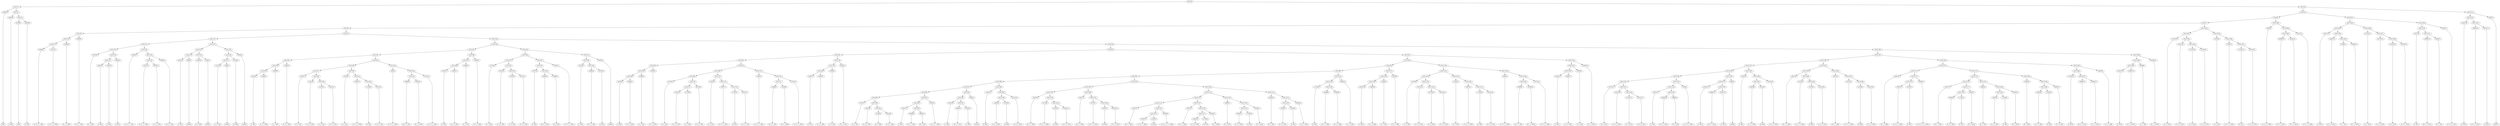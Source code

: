digraph sample{
"L2884(0)"->"[G](0)"
"L4624(0)"->"[A  B](0)"
"L2676(0)"->"[C](0)"
"L4483(0)"->"[E  F](0)"
"L5411(3)"->"L2676(0)"
"L5411(3)"->"L4483(0)"
"L5411(2)"->"L4624(0)"
"L5411(2)"->"L5411(3)"
"L5411(1)"->"L2884(0)"
"L5411(1)"->"L5411(2)"
"L3580(0)"->"[C  D  E  F  G](0)"
"L3311(0)"->"[C  D  G  A  B](0)"
"L5411(11)"->"L3580(0)"
"L5411(11)"->"L3311(0)"
"L3284(0)"->"[F  G  A  B](0)"
"L5411(10)"->"L5411(11)"
"L5411(10)"->"L3284(0)"
"L4606(0)"->"[D  E  F  G](0)"
"L5411(9)"->"L5411(10)"
"L5411(9)"->"L4606(0)"
"L2279(0)"->"[C  E  G](0)"
"L4624(1)"->"[A  B](1)"
"L4522(0)"->"[C  E](0)"
"L5411(17)"->"L4624(1)"
"L5411(17)"->"L4522(0)"
"L4624(2)"->"[A  B](2)"
"L5411(16)"->"L5411(17)"
"L5411(16)"->"L4624(2)"
"L5411(15)"->"L2279(0)"
"L5411(15)"->"L5411(16)"
"L3580(1)"->"[C  D  E  F  G](1)"
"L3311(1)"->"[C  D  G  A  B](1)"
"L3284(1)"->"[F  G  A  B](1)"
"L5411(20)"->"L3311(1)"
"L5411(20)"->"L3284(1)"
"L4606(1)"->"[D  E  F  G](1)"
"L5411(19)"->"L5411(20)"
"L5411(19)"->"L4606(1)"
"L5411(18)"->"L3580(1)"
"L5411(18)"->"L5411(19)"
"L5411(14)"->"L5411(15)"
"L5411(14)"->"L5411(18)"
"L4522(1)"->"[C  E](1)"
"L826(0)"->"[rest](0)"
"L5411(23)"->"L4522(1)"
"L5411(23)"->"L826(0)"
"L1619(0)"->"[C  E  A](0)"
"L826(1)"->"[rest](1)"
"L5411(24)"->"L1619(0)"
"L5411(24)"->"L826(1)"
"L5411(22)"->"L5411(23)"
"L5411(22)"->"L5411(24)"
"L2742(0)"->"[C  D  F](0)"
"L826(2)"->"[rest](2)"
"L5411(27)"->"L2742(0)"
"L5411(27)"->"L826(2)"
"L2442(0)"->"[G  B](0)"
"L5411(26)"->"L5411(27)"
"L5411(26)"->"L2442(0)"
"L826(3)"->"[rest](3)"
"L5411(25)"->"L5411(26)"
"L5411(25)"->"L826(3)"
"L5411(21)"->"L5411(22)"
"L5411(21)"->"L5411(25)"
"L5411(13)"->"L5411(14)"
"L5411(13)"->"L5411(21)"
"L4522(2)"->"[C  E](2)"
"L4463(0)"->"[C  D  A  B](0)"
"L5411(34)"->"L4522(2)"
"L5411(34)"->"L4463(0)"
"L5368(0)"->"[C  F  A](0)"
"L5411(33)"->"L5411(34)"
"L5411(33)"->"L5368(0)"
"L3284(2)"->"[F  G  A  B](2)"
"L5411(32)"->"L5411(33)"
"L5411(32)"->"L3284(2)"
"L2279(1)"->"[C  E  G](1)"
"L4513(0)"->"[C  D  E  F](0)"
"L2279(2)"->"[C  E  G](2)"
"L4513(1)"->"[C  D  E  F](1)"
"L5411(39)"->"L2279(2)"
"L5411(39)"->"L4513(1)"
"L5411(38)"->"L4513(0)"
"L5411(38)"->"L5411(39)"
"L5411(37)"->"L2279(1)"
"L5411(37)"->"L5411(38)"
"L1619(1)"->"[C  E  A](1)"
"L3367(0)"->"[C  D  E  A  B](0)"
"L-1530(0)"->"[D  F](0)"
"L4513(2)"->"[C  D  E  F](2)"
"L5411(42)"->"L-1530(0)"
"L5411(42)"->"L4513(2)"
"L5411(41)"->"L3367(0)"
"L5411(41)"->"L5411(42)"
"L5411(40)"->"L1619(1)"
"L5411(40)"->"L5411(41)"
"L5411(36)"->"L5411(37)"
"L5411(36)"->"L5411(40)"
"L583(0)"->"[C  D  E  G  B](0)"
"L4606(2)"->"[D  E  F  G](2)"
"L3284(3)"->"[F  G  A  B](3)"
"L5411(45)"->"L4606(2)"
"L5411(45)"->"L3284(3)"
"L3311(2)"->"[C  D  G  A  B](2)"
"L5411(44)"->"L5411(45)"
"L5411(44)"->"L3311(2)"
"L5411(43)"->"L583(0)"
"L5411(43)"->"L5411(44)"
"L5411(35)"->"L5411(36)"
"L5411(35)"->"L5411(43)"
"L5411(31)"->"L5411(32)"
"L5411(31)"->"L5411(35)"
"L4522(3)"->"[C  E](3)"
"L4463(1)"->"[C  D  A  B](1)"
"L5411(48)"->"L4522(3)"
"L5411(48)"->"L4463(1)"
"L5368(1)"->"[C  F  A](1)"
"L5411(47)"->"L5411(48)"
"L5411(47)"->"L5368(1)"
"L3284(4)"->"[F  G  A  B](4)"
"L5411(46)"->"L5411(47)"
"L5411(46)"->"L3284(4)"
"L5411(30)"->"L5411(31)"
"L5411(30)"->"L5411(46)"
"L2279(3)"->"[C  E  G](3)"
"L4513(3)"->"[C  D  E  F](3)"
"L2279(4)"->"[C  E  G](4)"
"L4513(4)"->"[C  D  E  F](4)"
"L5411(53)"->"L2279(4)"
"L5411(53)"->"L4513(4)"
"L5411(52)"->"L4513(3)"
"L5411(52)"->"L5411(53)"
"L5411(51)"->"L2279(3)"
"L5411(51)"->"L5411(52)"
"L3557(0)"->"[F  A](0)"
"L4606(3)"->"[D  E  F  G](3)"
"L3865(0)"->"[D  F  G](0)"
"L5411(56)"->"L4606(3)"
"L5411(56)"->"L3865(0)"
"L5411(55)"->"L3557(0)"
"L5411(55)"->"L5411(56)"
"L583(1)"->"[C  D  E  G  B](1)"
"L5411(54)"->"L5411(55)"
"L5411(54)"->"L583(1)"
"L5411(50)"->"L5411(51)"
"L5411(50)"->"L5411(54)"
"L4522(4)"->"[C  E](4)"
"L4606(4)"->"[D  E  F  G](4)"
"L4522(5)"->"[C  E](5)"
"L5411(59)"->"L4606(4)"
"L5411(59)"->"L4522(5)"
"L5411(58)"->"L4522(4)"
"L5411(58)"->"L5411(59)"
"L826(4)"->"[rest](4)"
"L5411(57)"->"L5411(58)"
"L5411(57)"->"L826(4)"
"L5411(49)"->"L5411(50)"
"L5411(49)"->"L5411(57)"
"L5411(29)"->"L5411(30)"
"L5411(29)"->"L5411(49)"
"L4522(6)"->"[C  E](6)"
"L4463(2)"->"[C  D  A  B](2)"
"L5411(66)"->"L4522(6)"
"L5411(66)"->"L4463(2)"
"L5368(2)"->"[C  F  A](2)"
"L5411(65)"->"L5411(66)"
"L5411(65)"->"L5368(2)"
"L3284(5)"->"[F  G  A  B](5)"
"L5411(64)"->"L5411(65)"
"L5411(64)"->"L3284(5)"
"L2279(5)"->"[C  E  G](5)"
"L4513(5)"->"[C  D  E  F](5)"
"L2279(6)"->"[C  E  G](6)"
"L5411(71)"->"L4513(5)"
"L5411(71)"->"L2279(6)"
"L4513(6)"->"[C  D  E  F](6)"
"L5411(70)"->"L5411(71)"
"L5411(70)"->"L4513(6)"
"L5411(69)"->"L2279(5)"
"L5411(69)"->"L5411(70)"
"L1619(2)"->"[C  E  A](2)"
"L3367(1)"->"[C  D  E  A  B](1)"
"L-1530(1)"->"[D  F](1)"
"L4513(7)"->"[C  D  E  F](7)"
"L5411(74)"->"L-1530(1)"
"L5411(74)"->"L4513(7)"
"L5411(73)"->"L3367(1)"
"L5411(73)"->"L5411(74)"
"L5411(72)"->"L1619(2)"
"L5411(72)"->"L5411(73)"
"L5411(68)"->"L5411(69)"
"L5411(68)"->"L5411(72)"
"L583(2)"->"[C  D  E  G  B](2)"
"L4606(5)"->"[D  E  F  G](5)"
"L3284(6)"->"[F  G  A  B](6)"
"L5411(77)"->"L4606(5)"
"L5411(77)"->"L3284(6)"
"L3311(3)"->"[C  D  G  A  B](3)"
"L5411(76)"->"L5411(77)"
"L5411(76)"->"L3311(3)"
"L5411(75)"->"L583(2)"
"L5411(75)"->"L5411(76)"
"L5411(67)"->"L5411(68)"
"L5411(67)"->"L5411(75)"
"L5411(63)"->"L5411(64)"
"L5411(63)"->"L5411(67)"
"L4522(7)"->"[C  E](7)"
"L4463(3)"->"[C  D  A  B](3)"
"L5411(80)"->"L4522(7)"
"L5411(80)"->"L4463(3)"
"L5368(3)"->"[C  F  A](3)"
"L5411(79)"->"L5411(80)"
"L5411(79)"->"L5368(3)"
"L3284(7)"->"[F  G  A  B](7)"
"L5411(78)"->"L5411(79)"
"L5411(78)"->"L3284(7)"
"L5411(62)"->"L5411(63)"
"L5411(62)"->"L5411(78)"
"L2279(7)"->"[C  E  G](7)"
"L4513(8)"->"[C  D  E  F](8)"
"L2279(8)"->"[C  E  G](8)"
"L4513(9)"->"[C  D  E  F](9)"
"L5411(91)"->"L2279(8)"
"L5411(91)"->"L4513(9)"
"L5411(90)"->"L4513(8)"
"L5411(90)"->"L5411(91)"
"L5411(89)"->"L2279(7)"
"L5411(89)"->"L5411(90)"
"L3557(1)"->"[F  A](1)"
"L4606(6)"->"[D  E  F  G](6)"
"L3865(1)"->"[D  F  G](1)"
"L5411(94)"->"L4606(6)"
"L5411(94)"->"L3865(1)"
"L5411(93)"->"L3557(1)"
"L5411(93)"->"L5411(94)"
"L583(3)"->"[C  D  E  G  B](3)"
"L5411(92)"->"L5411(93)"
"L5411(92)"->"L583(3)"
"L5411(88)"->"L5411(89)"
"L5411(88)"->"L5411(92)"
"L4522(8)"->"[C  E](8)"
"L4606(7)"->"[D  E  F  G](7)"
"L4522(9)"->"[C  E](9)"
"L5411(97)"->"L4606(7)"
"L5411(97)"->"L4522(9)"
"L5411(96)"->"L4522(8)"
"L5411(96)"->"L5411(97)"
"L826(5)"->"[rest](5)"
"L5411(95)"->"L5411(96)"
"L5411(95)"->"L826(5)"
"L5411(87)"->"L5411(88)"
"L5411(87)"->"L5411(95)"
"L2442(1)"->"[G  B](1)"
"L4463(4)"->"[C  D  A  B](4)"
"L2518(0)"->"[D  B](0)"
"L5411(100)"->"L4463(4)"
"L5411(100)"->"L2518(0)"
"L4513(10)"->"[C  D  E  F](10)"
"L5411(99)"->"L5411(100)"
"L5411(99)"->"L4513(10)"
"L5411(98)"->"L2442(1)"
"L5411(98)"->"L5411(99)"
"L5411(86)"->"L5411(87)"
"L5411(86)"->"L5411(98)"
"L3872(0)"->"[D  F  G  B](0)"
"L4718(0)"->"[C  D  F  A  B](0)"
"L2518(1)"->"[D  B](1)"
"L4513(11)"->"[C  D  E  F](11)"
"L5411(105)"->"L2518(1)"
"L5411(105)"->"L4513(11)"
"L5411(104)"->"L4718(0)"
"L5411(104)"->"L5411(105)"
"L5411(103)"->"L3872(0)"
"L5411(103)"->"L5411(104)"
"L3872(1)"->"[D  F  G  B](1)"
"L4718(1)"->"[C  D  F  A  B](1)"
"L2518(2)"->"[D  B](2)"
"L4513(12)"->"[C  D  E  F](12)"
"L5411(108)"->"L2518(2)"
"L5411(108)"->"L4513(12)"
"L5411(107)"->"L4718(1)"
"L5411(107)"->"L5411(108)"
"L5411(106)"->"L3872(1)"
"L5411(106)"->"L5411(107)"
"L5411(102)"->"L5411(103)"
"L5411(102)"->"L5411(106)"
"L3872(2)"->"[D  F  G  B](2)"
"L3367(2)"->"[C  D  E  A  B](2)"
"L2518(3)"->"[D  B](3)"
"L5411(114)"->"L3367(2)"
"L5411(114)"->"L2518(3)"
"L3438(0)"->"[C  D  E  F  G  A  B](0)"
"L5411(113)"->"L5411(114)"
"L5411(113)"->"L3438(0)"
"L5411(112)"->"L3872(2)"
"L5411(112)"->"L5411(113)"
"L3872(3)"->"[D  F  G  B](3)"
"L4955(0)"->"[C  D  E  B](0)"
"L-1530(2)"->"[D  F](2)"
"L5411(117)"->"L4955(0)"
"L5411(117)"->"L-1530(2)"
"L4292(0)"->"[D  F  Gis](0)"
"L5411(116)"->"L5411(117)"
"L5411(116)"->"L4292(0)"
"L5411(115)"->"L3872(3)"
"L5411(115)"->"L5411(116)"
"L5411(111)"->"L5411(112)"
"L5411(111)"->"L5411(115)"
"L3865(2)"->"[D  F  G](2)"
"L4955(1)"->"[C  D  E  B](1)"
"L-1530(3)"->"[D  F](3)"
"L5411(120)"->"L4955(1)"
"L5411(120)"->"L-1530(3)"
"L4292(1)"->"[D  F  Gis](1)"
"L5411(119)"->"L5411(120)"
"L5411(119)"->"L4292(1)"
"L5411(118)"->"L3865(2)"
"L5411(118)"->"L5411(119)"
"L5411(110)"->"L5411(111)"
"L5411(110)"->"L5411(118)"
"L3865(3)"->"[D  F  G](3)"
"L4955(2)"->"[C  D  E  B](2)"
"L-1530(4)"->"[D  F](4)"
"L5411(123)"->"L4955(2)"
"L5411(123)"->"L-1530(4)"
"L4955(3)"->"[C  D  E  B](3)"
"L5411(122)"->"L5411(123)"
"L5411(122)"->"L4955(3)"
"L5411(121)"->"L3865(3)"
"L5411(121)"->"L5411(122)"
"L5411(109)"->"L5411(110)"
"L5411(109)"->"L5411(121)"
"L5411(101)"->"L5411(102)"
"L5411(101)"->"L5411(109)"
"L5411(85)"->"L5411(86)"
"L5411(85)"->"L5411(101)"
"L-1530(5)"->"[D  F](5)"
"L4606(8)"->"[D  E  F  G](8)"
"L3284(8)"->"[F  G  A  B](8)"
"L5411(126)"->"L4606(8)"
"L5411(126)"->"L3284(8)"
"L5411(125)"->"L-1530(5)"
"L5411(125)"->"L5411(126)"
"L4463(5)"->"[C  D  A  B](5)"
"L5411(124)"->"L5411(125)"
"L5411(124)"->"L4463(5)"
"L5411(84)"->"L5411(85)"
"L5411(84)"->"L5411(124)"
"L4522(10)"->"[C  E](10)"
"L4463(6)"->"[C  D  A  B](6)"
"L5411(129)"->"L4522(10)"
"L5411(129)"->"L4463(6)"
"L5368(4)"->"[C  F  A](4)"
"L5411(128)"->"L5411(129)"
"L5411(128)"->"L5368(4)"
"L3284(9)"->"[F  G  A  B](9)"
"L5411(127)"->"L5411(128)"
"L5411(127)"->"L3284(9)"
"L5411(83)"->"L5411(84)"
"L5411(83)"->"L5411(127)"
"L2279(9)"->"[C  E  G](9)"
"L4513(13)"->"[C  D  E  F](13)"
"L2279(10)"->"[C  E  G](10)"
"L4513(14)"->"[C  D  E  F](14)"
"L5411(134)"->"L2279(10)"
"L5411(134)"->"L4513(14)"
"L5411(133)"->"L4513(13)"
"L5411(133)"->"L5411(134)"
"L5411(132)"->"L2279(9)"
"L5411(132)"->"L5411(133)"
"L1619(3)"->"[C  E  A](3)"
"L3367(3)"->"[C  D  E  A  B](3)"
"L-1530(6)"->"[D  F](6)"
"L4513(15)"->"[C  D  E  F](15)"
"L5411(137)"->"L-1530(6)"
"L5411(137)"->"L4513(15)"
"L5411(136)"->"L3367(3)"
"L5411(136)"->"L5411(137)"
"L5411(135)"->"L1619(3)"
"L5411(135)"->"L5411(136)"
"L5411(131)"->"L5411(132)"
"L5411(131)"->"L5411(135)"
"L583(4)"->"[C  D  E  G  B](4)"
"L4606(9)"->"[D  E  F  G](9)"
"L3284(10)"->"[F  G  A  B](10)"
"L5411(140)"->"L4606(9)"
"L5411(140)"->"L3284(10)"
"L3311(4)"->"[C  D  G  A  B](4)"
"L5411(139)"->"L5411(140)"
"L5411(139)"->"L3311(4)"
"L5411(138)"->"L583(4)"
"L5411(138)"->"L5411(139)"
"L5411(130)"->"L5411(131)"
"L5411(130)"->"L5411(138)"
"L5411(82)"->"L5411(83)"
"L5411(82)"->"L5411(130)"
"L4522(11)"->"[C  E](11)"
"L4463(7)"->"[C  D  A  B](7)"
"L5411(143)"->"L4522(11)"
"L5411(143)"->"L4463(7)"
"L5368(5)"->"[C  F  A](5)"
"L5411(142)"->"L5411(143)"
"L5411(142)"->"L5368(5)"
"L3284(11)"->"[F  G  A  B](11)"
"L5411(141)"->"L5411(142)"
"L5411(141)"->"L3284(11)"
"L5411(81)"->"L5411(82)"
"L5411(81)"->"L5411(141)"
"L5411(61)"->"L5411(62)"
"L5411(61)"->"L5411(81)"
"L2279(11)"->"[C  E  G](11)"
"L4513(16)"->"[C  D  E  F](16)"
"L2279(12)"->"[C  E  G](12)"
"L4513(17)"->"[C  D  E  F](17)"
"L5411(152)"->"L2279(12)"
"L5411(152)"->"L4513(17)"
"L5411(151)"->"L4513(16)"
"L5411(151)"->"L5411(152)"
"L5411(150)"->"L2279(11)"
"L5411(150)"->"L5411(151)"
"L3557(2)"->"[F  A](2)"
"L4606(10)"->"[D  E  F  G](10)"
"L3865(4)"->"[D  F  G](4)"
"L5411(155)"->"L4606(10)"
"L5411(155)"->"L3865(4)"
"L5411(154)"->"L3557(2)"
"L5411(154)"->"L5411(155)"
"L583(5)"->"[C  D  E  G  B](5)"
"L5411(153)"->"L5411(154)"
"L5411(153)"->"L583(5)"
"L5411(149)"->"L5411(150)"
"L5411(149)"->"L5411(153)"
"L4522(12)"->"[C  E](12)"
"L4606(11)"->"[D  E  F  G](11)"
"L4522(13)"->"[C  E](13)"
"L5411(158)"->"L4606(11)"
"L5411(158)"->"L4522(13)"
"L5411(157)"->"L4522(12)"
"L5411(157)"->"L5411(158)"
"L826(6)"->"[rest](6)"
"L5411(156)"->"L5411(157)"
"L5411(156)"->"L826(6)"
"L5411(148)"->"L5411(149)"
"L5411(148)"->"L5411(156)"
"L2442(2)"->"[G  B](2)"
"L4463(8)"->"[C  D  A  B](8)"
"L2518(4)"->"[D  B](4)"
"L5411(161)"->"L4463(8)"
"L5411(161)"->"L2518(4)"
"L4513(18)"->"[C  D  E  F](18)"
"L5411(160)"->"L5411(161)"
"L5411(160)"->"L4513(18)"
"L5411(159)"->"L2442(2)"
"L5411(159)"->"L5411(160)"
"L5411(147)"->"L5411(148)"
"L5411(147)"->"L5411(159)"
"L3872(4)"->"[D  F  G  B](4)"
"L4718(2)"->"[C  D  F  A  B](2)"
"L2518(5)"->"[D  B](5)"
"L4513(19)"->"[C  D  E  F](19)"
"L5411(165)"->"L2518(5)"
"L5411(165)"->"L4513(19)"
"L5411(164)"->"L4718(2)"
"L5411(164)"->"L5411(165)"
"L5411(163)"->"L3872(4)"
"L5411(163)"->"L5411(164)"
"L3872(5)"->"[D  F  G  B](5)"
"L4718(3)"->"[C  D  F  A  B](3)"
"L2518(6)"->"[D  B](6)"
"L4513(20)"->"[C  D  E  F](20)"
"L5411(168)"->"L2518(6)"
"L5411(168)"->"L4513(20)"
"L5411(167)"->"L4718(3)"
"L5411(167)"->"L5411(168)"
"L5411(166)"->"L3872(5)"
"L5411(166)"->"L5411(167)"
"L5411(162)"->"L5411(163)"
"L5411(162)"->"L5411(166)"
"L5411(146)"->"L5411(147)"
"L5411(146)"->"L5411(162)"
"L3872(6)"->"[D  F  G  B](6)"
"L3367(4)"->"[C  D  E  A  B](4)"
"L2518(7)"->"[D  B](7)"
"L5411(173)"->"L3367(4)"
"L5411(173)"->"L2518(7)"
"L3438(1)"->"[C  D  E  F  G  A  B](1)"
"L5411(172)"->"L5411(173)"
"L5411(172)"->"L3438(1)"
"L5411(171)"->"L3872(6)"
"L5411(171)"->"L5411(172)"
"L3872(7)"->"[D  F  G  B](7)"
"L4955(4)"->"[C  D  E  B](4)"
"L-1530(7)"->"[D  F](7)"
"L5411(178)"->"L4955(4)"
"L5411(178)"->"L-1530(7)"
"L4292(2)"->"[D  F  Gis](2)"
"L5411(177)"->"L5411(178)"
"L5411(177)"->"L4292(2)"
"L5411(176)"->"L3872(7)"
"L5411(176)"->"L5411(177)"
"L3865(5)"->"[D  F  G](5)"
"L4955(5)"->"[C  D  E  B](5)"
"L-1530(8)"->"[D  F](8)"
"L5411(181)"->"L4955(5)"
"L5411(181)"->"L-1530(8)"
"L4292(3)"->"[D  F  Gis](3)"
"L5411(180)"->"L5411(181)"
"L5411(180)"->"L4292(3)"
"L5411(179)"->"L3865(5)"
"L5411(179)"->"L5411(180)"
"L5411(175)"->"L5411(176)"
"L5411(175)"->"L5411(179)"
"L3865(6)"->"[D  F  G](6)"
"L4955(6)"->"[C  D  E  B](6)"
"L-1530(9)"->"[D  F](9)"
"L5411(184)"->"L4955(6)"
"L5411(184)"->"L-1530(9)"
"L4955(7)"->"[C  D  E  B](7)"
"L5411(183)"->"L5411(184)"
"L5411(183)"->"L4955(7)"
"L5411(182)"->"L3865(6)"
"L5411(182)"->"L5411(183)"
"L5411(174)"->"L5411(175)"
"L5411(174)"->"L5411(182)"
"L5411(170)"->"L5411(171)"
"L5411(170)"->"L5411(174)"
"L-1530(10)"->"[D  F](10)"
"L4606(12)"->"[D  E  F  G](12)"
"L3284(12)"->"[F  G  A  B](12)"
"L5411(187)"->"L4606(12)"
"L5411(187)"->"L3284(12)"
"L5411(186)"->"L-1530(10)"
"L5411(186)"->"L5411(187)"
"L4463(9)"->"[C  D  A  B](9)"
"L5411(185)"->"L5411(186)"
"L5411(185)"->"L4463(9)"
"L5411(169)"->"L5411(170)"
"L5411(169)"->"L5411(185)"
"L5411(145)"->"L5411(146)"
"L5411(145)"->"L5411(169)"
"L4522(14)"->"[C  E](14)"
"L4463(10)"->"[C  D  A  B](10)"
"L5411(190)"->"L4522(14)"
"L5411(190)"->"L4463(10)"
"L5368(6)"->"[C  F  A](6)"
"L5411(189)"->"L5411(190)"
"L5411(189)"->"L5368(6)"
"L3284(13)"->"[F  G  A  B](13)"
"L5411(188)"->"L5411(189)"
"L5411(188)"->"L3284(13)"
"L5411(144)"->"L5411(145)"
"L5411(144)"->"L5411(188)"
"L5411(60)"->"L5411(61)"
"L5411(60)"->"L5411(144)"
"L5411(28)"->"L5411(29)"
"L5411(28)"->"L5411(60)"
"L5411(12)"->"L5411(13)"
"L5411(12)"->"L5411(28)"
"L5411(8)"->"L5411(9)"
"L5411(8)"->"L5411(12)"
"L2279(13)"->"[C  E  G](13)"
"L4513(21)"->"[C  D  E  F](21)"
"L2279(14)"->"[C  E  G](14)"
"L4513(22)"->"[C  D  E  F](22)"
"L5411(194)"->"L2279(14)"
"L5411(194)"->"L4513(22)"
"L5411(193)"->"L4513(21)"
"L5411(193)"->"L5411(194)"
"L5411(192)"->"L2279(13)"
"L5411(192)"->"L5411(193)"
"L1619(4)"->"[C  E  A](4)"
"L3367(5)"->"[C  D  E  A  B](5)"
"L-1530(11)"->"[D  F](11)"
"L4513(23)"->"[C  D  E  F](23)"
"L5411(197)"->"L-1530(11)"
"L5411(197)"->"L4513(23)"
"L5411(196)"->"L3367(5)"
"L5411(196)"->"L5411(197)"
"L5411(195)"->"L1619(4)"
"L5411(195)"->"L5411(196)"
"L5411(191)"->"L5411(192)"
"L5411(191)"->"L5411(195)"
"L5411(7)"->"L5411(8)"
"L5411(7)"->"L5411(191)"
"L583(6)"->"[C  D  E  G  B](6)"
"L4606(13)"->"[D  E  F  G](13)"
"L3284(14)"->"[F  G  A  B](14)"
"L5411(200)"->"L4606(13)"
"L5411(200)"->"L3284(14)"
"L3311(5)"->"[C  D  G  A  B](5)"
"L5411(199)"->"L5411(200)"
"L5411(199)"->"L3311(5)"
"L5411(198)"->"L583(6)"
"L5411(198)"->"L5411(199)"
"L5411(6)"->"L5411(7)"
"L5411(6)"->"L5411(198)"
"L4522(15)"->"[C  E](15)"
"L4463(11)"->"[C  D  A  B](11)"
"L5368(7)"->"[C  F  A](7)"
"L3284(15)"->"[F  G  A  B](15)"
"L5411(205)"->"L5368(7)"
"L5411(205)"->"L3284(15)"
"L5411(204)"->"L4463(11)"
"L5411(204)"->"L5411(205)"
"L5411(203)"->"L4522(15)"
"L5411(203)"->"L5411(204)"
"L2279(15)"->"[C  E  G](15)"
"L4513(24)"->"[C  D  E  F](24)"
"L2279(16)"->"[C  E  G](16)"
"L4513(25)"->"[C  D  E  F](25)"
"L5411(208)"->"L2279(16)"
"L5411(208)"->"L4513(25)"
"L5411(207)"->"L4513(24)"
"L5411(207)"->"L5411(208)"
"L5411(206)"->"L2279(15)"
"L5411(206)"->"L5411(207)"
"L5411(202)"->"L5411(203)"
"L5411(202)"->"L5411(206)"
"L3557(3)"->"[F  A](3)"
"L4606(14)"->"[D  E  F  G](14)"
"L3865(7)"->"[D  F  G](7)"
"L5411(211)"->"L4606(14)"
"L5411(211)"->"L3865(7)"
"L5411(210)"->"L3557(3)"
"L5411(210)"->"L5411(211)"
"L583(7)"->"[C  D  E  G  B](7)"
"L5411(209)"->"L5411(210)"
"L5411(209)"->"L583(7)"
"L5411(201)"->"L5411(202)"
"L5411(201)"->"L5411(209)"
"L5411(5)"->"L5411(6)"
"L5411(5)"->"L5411(201)"
"L4522(16)"->"[C  E](16)"
"L4606(15)"->"[D  E  F  G](15)"
"L4522(17)"->"[C  E](17)"
"L5411(214)"->"L4606(15)"
"L5411(214)"->"L4522(17)"
"L5411(213)"->"L4522(16)"
"L5411(213)"->"L5411(214)"
"L826(7)"->"[rest](7)"
"L5411(212)"->"L5411(213)"
"L5411(212)"->"L826(7)"
"L5411(4)"->"L5411(5)"
"L5411(4)"->"L5411(212)"
"L5411(0)"->"L5411(1)"
"L5411(0)"->"L5411(4)"
{rank = min; "L5411(0)"}
{rank = same; "L5411(1)"; "L5411(4)";}
{rank = same; "L2884(0)"; "L5411(2)"; "L5411(5)"; "L5411(212)";}
{rank = same; "L4624(0)"; "L5411(3)"; "L5411(6)"; "L5411(201)"; "L5411(213)"; "L826(7)";}
{rank = same; "L2676(0)"; "L4483(0)"; "L5411(7)"; "L5411(198)"; "L5411(202)"; "L5411(209)"; "L4522(16)"; "L5411(214)";}
{rank = same; "L5411(8)"; "L5411(191)"; "L583(6)"; "L5411(199)"; "L5411(203)"; "L5411(206)"; "L5411(210)"; "L583(7)"; "L4606(15)"; "L4522(17)";}
{rank = same; "L5411(9)"; "L5411(12)"; "L5411(192)"; "L5411(195)"; "L5411(200)"; "L3311(5)"; "L4522(15)"; "L5411(204)"; "L2279(15)"; "L5411(207)"; "L3557(3)"; "L5411(211)";}
{rank = same; "L5411(10)"; "L4606(0)"; "L5411(13)"; "L5411(28)"; "L2279(13)"; "L5411(193)"; "L1619(4)"; "L5411(196)"; "L4606(13)"; "L3284(14)"; "L4463(11)"; "L5411(205)"; "L4513(24)"; "L5411(208)"; "L4606(14)"; "L3865(7)";}
{rank = same; "L5411(11)"; "L3284(0)"; "L5411(14)"; "L5411(21)"; "L5411(29)"; "L5411(60)"; "L4513(21)"; "L5411(194)"; "L3367(5)"; "L5411(197)"; "L5368(7)"; "L3284(15)"; "L2279(16)"; "L4513(25)";}
{rank = same; "L3580(0)"; "L3311(0)"; "L5411(15)"; "L5411(18)"; "L5411(22)"; "L5411(25)"; "L5411(30)"; "L5411(49)"; "L5411(61)"; "L5411(144)"; "L2279(14)"; "L4513(22)"; "L-1530(11)"; "L4513(23)";}
{rank = same; "L2279(0)"; "L5411(16)"; "L3580(1)"; "L5411(19)"; "L5411(23)"; "L5411(24)"; "L5411(26)"; "L826(3)"; "L5411(31)"; "L5411(46)"; "L5411(50)"; "L5411(57)"; "L5411(62)"; "L5411(81)"; "L5411(145)"; "L5411(188)";}
{rank = same; "L5411(17)"; "L4624(2)"; "L5411(20)"; "L4606(1)"; "L4522(1)"; "L826(0)"; "L1619(0)"; "L826(1)"; "L5411(27)"; "L2442(0)"; "L5411(32)"; "L5411(35)"; "L5411(47)"; "L3284(4)"; "L5411(51)"; "L5411(54)"; "L5411(58)"; "L826(4)"; "L5411(63)"; "L5411(78)"; "L5411(82)"; "L5411(141)"; "L5411(146)"; "L5411(169)"; "L5411(189)"; "L3284(13)";}
{rank = same; "L4624(1)"; "L4522(0)"; "L3311(1)"; "L3284(1)"; "L2742(0)"; "L826(2)"; "L5411(33)"; "L3284(2)"; "L5411(36)"; "L5411(43)"; "L5411(48)"; "L5368(1)"; "L2279(3)"; "L5411(52)"; "L5411(55)"; "L583(1)"; "L4522(4)"; "L5411(59)"; "L5411(64)"; "L5411(67)"; "L5411(79)"; "L3284(7)"; "L5411(83)"; "L5411(130)"; "L5411(142)"; "L3284(11)"; "L5411(147)"; "L5411(162)"; "L5411(170)"; "L5411(185)"; "L5411(190)"; "L5368(6)";}
{rank = same; "L5411(34)"; "L5368(0)"; "L5411(37)"; "L5411(40)"; "L583(0)"; "L5411(44)"; "L4522(3)"; "L4463(1)"; "L4513(3)"; "L5411(53)"; "L3557(0)"; "L5411(56)"; "L4606(4)"; "L4522(5)"; "L5411(65)"; "L3284(5)"; "L5411(68)"; "L5411(75)"; "L5411(80)"; "L5368(3)"; "L5411(84)"; "L5411(127)"; "L5411(131)"; "L5411(138)"; "L5411(143)"; "L5368(5)"; "L5411(148)"; "L5411(159)"; "L5411(163)"; "L5411(166)"; "L5411(171)"; "L5411(174)"; "L5411(186)"; "L4463(9)"; "L4522(14)"; "L4463(10)";}
{rank = same; "L4522(2)"; "L4463(0)"; "L2279(1)"; "L5411(38)"; "L1619(1)"; "L5411(41)"; "L5411(45)"; "L3311(2)"; "L2279(4)"; "L4513(4)"; "L4606(3)"; "L3865(0)"; "L5411(66)"; "L5368(2)"; "L5411(69)"; "L5411(72)"; "L583(2)"; "L5411(76)"; "L4522(7)"; "L4463(3)"; "L5411(85)"; "L5411(124)"; "L5411(128)"; "L3284(9)"; "L5411(132)"; "L5411(135)"; "L583(4)"; "L5411(139)"; "L4522(11)"; "L4463(7)"; "L5411(149)"; "L5411(156)"; "L2442(2)"; "L5411(160)"; "L3872(4)"; "L5411(164)"; "L3872(5)"; "L5411(167)"; "L3872(6)"; "L5411(172)"; "L5411(175)"; "L5411(182)"; "L-1530(10)"; "L5411(187)";}
{rank = same; "L4513(0)"; "L5411(39)"; "L3367(0)"; "L5411(42)"; "L4606(2)"; "L3284(3)"; "L4522(6)"; "L4463(2)"; "L2279(5)"; "L5411(70)"; "L1619(2)"; "L5411(73)"; "L5411(77)"; "L3311(3)"; "L5411(86)"; "L5411(101)"; "L5411(125)"; "L4463(5)"; "L5411(129)"; "L5368(4)"; "L2279(9)"; "L5411(133)"; "L1619(3)"; "L5411(136)"; "L5411(140)"; "L3311(4)"; "L5411(150)"; "L5411(153)"; "L5411(157)"; "L826(6)"; "L5411(161)"; "L4513(18)"; "L4718(2)"; "L5411(165)"; "L4718(3)"; "L5411(168)"; "L5411(173)"; "L3438(1)"; "L5411(176)"; "L5411(179)"; "L3865(6)"; "L5411(183)"; "L4606(12)"; "L3284(12)";}
{rank = same; "L2279(2)"; "L4513(1)"; "L-1530(0)"; "L4513(2)"; "L5411(71)"; "L4513(6)"; "L3367(1)"; "L5411(74)"; "L4606(5)"; "L3284(6)"; "L5411(87)"; "L5411(98)"; "L5411(102)"; "L5411(109)"; "L-1530(5)"; "L5411(126)"; "L4522(10)"; "L4463(6)"; "L4513(13)"; "L5411(134)"; "L3367(3)"; "L5411(137)"; "L4606(9)"; "L3284(10)"; "L2279(11)"; "L5411(151)"; "L5411(154)"; "L583(5)"; "L4522(12)"; "L5411(158)"; "L4463(8)"; "L2518(4)"; "L2518(5)"; "L4513(19)"; "L2518(6)"; "L4513(20)"; "L3367(4)"; "L2518(7)"; "L3872(7)"; "L5411(177)"; "L3865(5)"; "L5411(180)"; "L5411(184)"; "L4955(7)";}
{rank = same; "L4513(5)"; "L2279(6)"; "L-1530(1)"; "L4513(7)"; "L5411(88)"; "L5411(95)"; "L2442(1)"; "L5411(99)"; "L5411(103)"; "L5411(106)"; "L5411(110)"; "L5411(121)"; "L4606(8)"; "L3284(8)"; "L2279(10)"; "L4513(14)"; "L-1530(6)"; "L4513(15)"; "L4513(16)"; "L5411(152)"; "L3557(2)"; "L5411(155)"; "L4606(11)"; "L4522(13)"; "L5411(178)"; "L4292(2)"; "L5411(181)"; "L4292(3)"; "L4955(6)"; "L-1530(9)";}
{rank = same; "L5411(89)"; "L5411(92)"; "L5411(96)"; "L826(5)"; "L5411(100)"; "L4513(10)"; "L3872(0)"; "L5411(104)"; "L3872(1)"; "L5411(107)"; "L5411(111)"; "L5411(118)"; "L3865(3)"; "L5411(122)"; "L2279(12)"; "L4513(17)"; "L4606(10)"; "L3865(4)"; "L4955(4)"; "L-1530(7)"; "L4955(5)"; "L-1530(8)";}
{rank = same; "L2279(7)"; "L5411(90)"; "L5411(93)"; "L583(3)"; "L4522(8)"; "L5411(97)"; "L4463(4)"; "L2518(0)"; "L4718(0)"; "L5411(105)"; "L4718(1)"; "L5411(108)"; "L5411(112)"; "L5411(115)"; "L3865(2)"; "L5411(119)"; "L5411(123)"; "L4955(3)";}
{rank = same; "L4513(8)"; "L5411(91)"; "L3557(1)"; "L5411(94)"; "L4606(7)"; "L4522(9)"; "L2518(1)"; "L4513(11)"; "L2518(2)"; "L4513(12)"; "L3872(2)"; "L5411(113)"; "L3872(3)"; "L5411(116)"; "L5411(120)"; "L4292(1)"; "L4955(2)"; "L-1530(4)";}
{rank = same; "L2279(8)"; "L4513(9)"; "L4606(6)"; "L3865(1)"; "L5411(114)"; "L3438(0)"; "L5411(117)"; "L4292(0)"; "L4955(1)"; "L-1530(3)";}
{rank = same; "L3367(2)"; "L2518(3)"; "L4955(0)"; "L-1530(2)";}
{rank = max; "[A  B](0)"; "[A  B](1)"; "[A  B](2)"; "[C  D  A  B](0)"; "[C  D  A  B](1)"; "[C  D  A  B](10)"; "[C  D  A  B](11)"; "[C  D  A  B](2)"; "[C  D  A  B](3)"; "[C  D  A  B](4)"; "[C  D  A  B](5)"; "[C  D  A  B](6)"; "[C  D  A  B](7)"; "[C  D  A  B](8)"; "[C  D  A  B](9)"; "[C  D  E  A  B](0)"; "[C  D  E  A  B](1)"; "[C  D  E  A  B](2)"; "[C  D  E  A  B](3)"; "[C  D  E  A  B](4)"; "[C  D  E  A  B](5)"; "[C  D  E  B](0)"; "[C  D  E  B](1)"; "[C  D  E  B](2)"; "[C  D  E  B](3)"; "[C  D  E  B](4)"; "[C  D  E  B](5)"; "[C  D  E  B](6)"; "[C  D  E  B](7)"; "[C  D  E  F  G  A  B](0)"; "[C  D  E  F  G  A  B](1)"; "[C  D  E  F  G](0)"; "[C  D  E  F  G](1)"; "[C  D  E  F](0)"; "[C  D  E  F](1)"; "[C  D  E  F](10)"; "[C  D  E  F](11)"; "[C  D  E  F](12)"; "[C  D  E  F](13)"; "[C  D  E  F](14)"; "[C  D  E  F](15)"; "[C  D  E  F](16)"; "[C  D  E  F](17)"; "[C  D  E  F](18)"; "[C  D  E  F](19)"; "[C  D  E  F](2)"; "[C  D  E  F](20)"; "[C  D  E  F](21)"; "[C  D  E  F](22)"; "[C  D  E  F](23)"; "[C  D  E  F](24)"; "[C  D  E  F](25)"; "[C  D  E  F](3)"; "[C  D  E  F](4)"; "[C  D  E  F](5)"; "[C  D  E  F](6)"; "[C  D  E  F](7)"; "[C  D  E  F](8)"; "[C  D  E  F](9)"; "[C  D  E  G  B](0)"; "[C  D  E  G  B](1)"; "[C  D  E  G  B](2)"; "[C  D  E  G  B](3)"; "[C  D  E  G  B](4)"; "[C  D  E  G  B](5)"; "[C  D  E  G  B](6)"; "[C  D  E  G  B](7)"; "[C  D  F  A  B](0)"; "[C  D  F  A  B](1)"; "[C  D  F  A  B](2)"; "[C  D  F  A  B](3)"; "[C  D  F](0)"; "[C  D  G  A  B](0)"; "[C  D  G  A  B](1)"; "[C  D  G  A  B](2)"; "[C  D  G  A  B](3)"; "[C  D  G  A  B](4)"; "[C  D  G  A  B](5)"; "[C  E  A](0)"; "[C  E  A](1)"; "[C  E  A](2)"; "[C  E  A](3)"; "[C  E  A](4)"; "[C  E  G](0)"; "[C  E  G](1)"; "[C  E  G](10)"; "[C  E  G](11)"; "[C  E  G](12)"; "[C  E  G](13)"; "[C  E  G](14)"; "[C  E  G](15)"; "[C  E  G](16)"; "[C  E  G](2)"; "[C  E  G](3)"; "[C  E  G](4)"; "[C  E  G](5)"; "[C  E  G](6)"; "[C  E  G](7)"; "[C  E  G](8)"; "[C  E  G](9)"; "[C  E](0)"; "[C  E](1)"; "[C  E](10)"; "[C  E](11)"; "[C  E](12)"; "[C  E](13)"; "[C  E](14)"; "[C  E](15)"; "[C  E](16)"; "[C  E](17)"; "[C  E](2)"; "[C  E](3)"; "[C  E](4)"; "[C  E](5)"; "[C  E](6)"; "[C  E](7)"; "[C  E](8)"; "[C  E](9)"; "[C  F  A](0)"; "[C  F  A](1)"; "[C  F  A](2)"; "[C  F  A](3)"; "[C  F  A](4)"; "[C  F  A](5)"; "[C  F  A](6)"; "[C  F  A](7)"; "[C](0)"; "[D  B](0)"; "[D  B](1)"; "[D  B](2)"; "[D  B](3)"; "[D  B](4)"; "[D  B](5)"; "[D  B](6)"; "[D  B](7)"; "[D  E  F  G](0)"; "[D  E  F  G](1)"; "[D  E  F  G](10)"; "[D  E  F  G](11)"; "[D  E  F  G](12)"; "[D  E  F  G](13)"; "[D  E  F  G](14)"; "[D  E  F  G](15)"; "[D  E  F  G](2)"; "[D  E  F  G](3)"; "[D  E  F  G](4)"; "[D  E  F  G](5)"; "[D  E  F  G](6)"; "[D  E  F  G](7)"; "[D  E  F  G](8)"; "[D  E  F  G](9)"; "[D  F  G  B](0)"; "[D  F  G  B](1)"; "[D  F  G  B](2)"; "[D  F  G  B](3)"; "[D  F  G  B](4)"; "[D  F  G  B](5)"; "[D  F  G  B](6)"; "[D  F  G  B](7)"; "[D  F  G](0)"; "[D  F  G](1)"; "[D  F  G](2)"; "[D  F  G](3)"; "[D  F  G](4)"; "[D  F  G](5)"; "[D  F  G](6)"; "[D  F  G](7)"; "[D  F  Gis](0)"; "[D  F  Gis](1)"; "[D  F  Gis](2)"; "[D  F  Gis](3)"; "[D  F](0)"; "[D  F](1)"; "[D  F](10)"; "[D  F](11)"; "[D  F](2)"; "[D  F](3)"; "[D  F](4)"; "[D  F](5)"; "[D  F](6)"; "[D  F](7)"; "[D  F](8)"; "[D  F](9)"; "[E  F](0)"; "[F  A](0)"; "[F  A](1)"; "[F  A](2)"; "[F  A](3)"; "[F  G  A  B](0)"; "[F  G  A  B](1)"; "[F  G  A  B](10)"; "[F  G  A  B](11)"; "[F  G  A  B](12)"; "[F  G  A  B](13)"; "[F  G  A  B](14)"; "[F  G  A  B](15)"; "[F  G  A  B](2)"; "[F  G  A  B](3)"; "[F  G  A  B](4)"; "[F  G  A  B](5)"; "[F  G  A  B](6)"; "[F  G  A  B](7)"; "[F  G  A  B](8)"; "[F  G  A  B](9)"; "[G  B](0)"; "[G  B](1)"; "[G  B](2)"; "[G](0)"; "[rest](0)"; "[rest](1)"; "[rest](2)"; "[rest](3)"; "[rest](4)"; "[rest](5)"; "[rest](6)"; "[rest](7)";}
}